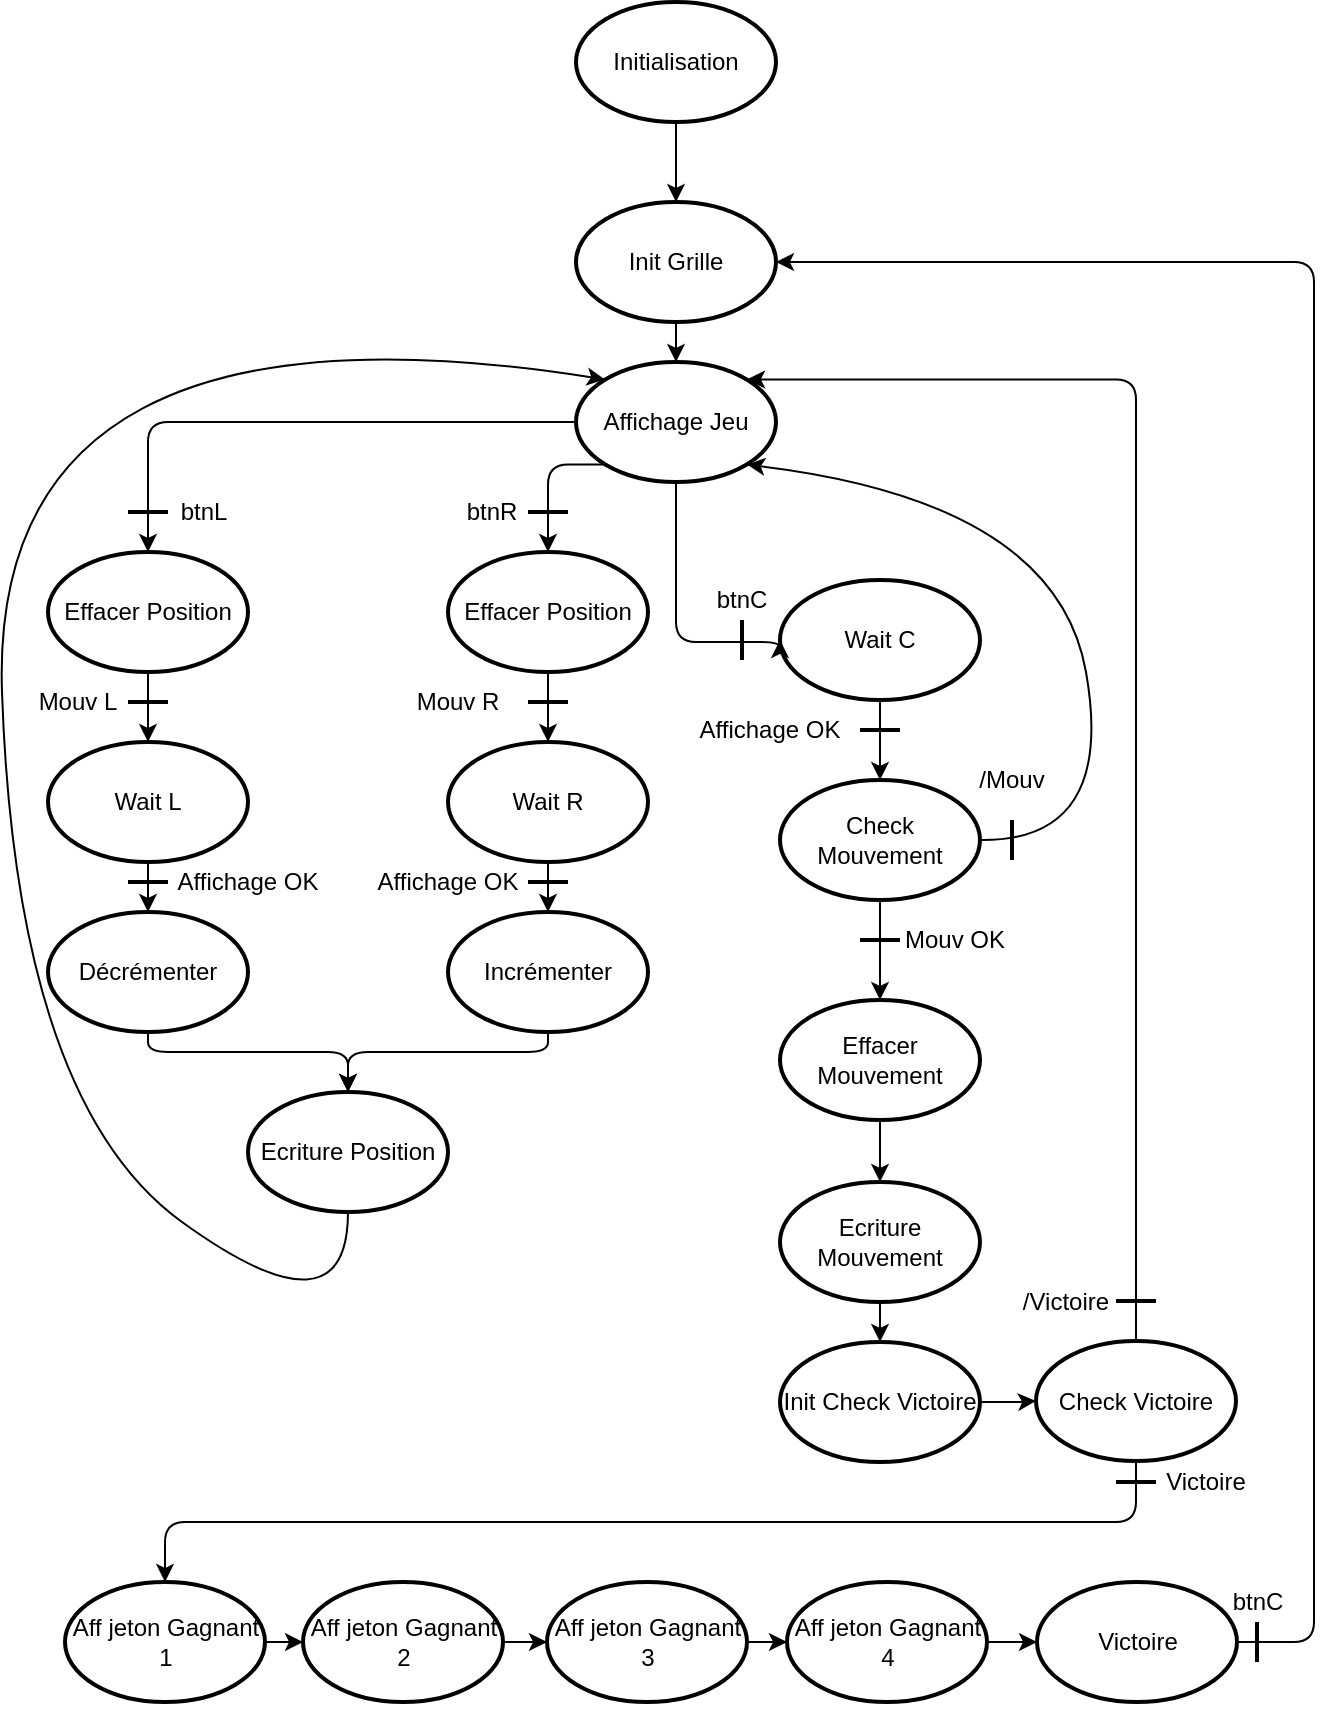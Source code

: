 <mxfile version="14.5.4" type="github">
  <diagram id="5OFIwjwOpZy66Hm72HxT" name="Diagram">
    <mxGraphModel dx="1689" dy="964" grid="1" gridSize="10" guides="1" tooltips="1" connect="1" arrows="1" fold="1" page="1" pageScale="1" pageWidth="827" pageHeight="1169" math="0" shadow="0">
      <root>
        <mxCell id="FxJEeXv54mvQC0yCKcCh-0" />
        <mxCell id="FxJEeXv54mvQC0yCKcCh-1" parent="FxJEeXv54mvQC0yCKcCh-0" />
        <mxCell id="XOij1qBWQ27LOcNDJQRb-13" value="" style="edgeStyle=orthogonalEdgeStyle;rounded=0;orthogonalLoop=1;jettySize=auto;html=1;" parent="FxJEeXv54mvQC0yCKcCh-1" source="XOij1qBWQ27LOcNDJQRb-0" target="XOij1qBWQ27LOcNDJQRb-1" edge="1">
          <mxGeometry relative="1" as="geometry" />
        </mxCell>
        <mxCell id="XOij1qBWQ27LOcNDJQRb-0" value="Initialisation" style="strokeWidth=2;html=1;shape=mxgraph.flowchart.start_2;whiteSpace=wrap;" parent="FxJEeXv54mvQC0yCKcCh-1" vertex="1">
          <mxGeometry x="301" y="20" width="100" height="60" as="geometry" />
        </mxCell>
        <mxCell id="XOij1qBWQ27LOcNDJQRb-14" value="" style="edgeStyle=orthogonalEdgeStyle;rounded=0;orthogonalLoop=1;jettySize=auto;html=1;" parent="FxJEeXv54mvQC0yCKcCh-1" source="XOij1qBWQ27LOcNDJQRb-1" target="XOij1qBWQ27LOcNDJQRb-2" edge="1">
          <mxGeometry relative="1" as="geometry" />
        </mxCell>
        <mxCell id="XOij1qBWQ27LOcNDJQRb-1" value="Init Grille" style="strokeWidth=2;html=1;shape=mxgraph.flowchart.start_2;whiteSpace=wrap;" parent="FxJEeXv54mvQC0yCKcCh-1" vertex="1">
          <mxGeometry x="301" y="120" width="100" height="60" as="geometry" />
        </mxCell>
        <mxCell id="XOij1qBWQ27LOcNDJQRb-2" value="Affichage Jeu" style="strokeWidth=2;html=1;shape=mxgraph.flowchart.start_2;whiteSpace=wrap;" parent="FxJEeXv54mvQC0yCKcCh-1" vertex="1">
          <mxGeometry x="301" y="200" width="100" height="60" as="geometry" />
        </mxCell>
        <mxCell id="XOij1qBWQ27LOcNDJQRb-3" value="Effacer Position" style="strokeWidth=2;html=1;shape=mxgraph.flowchart.start_2;whiteSpace=wrap;" parent="FxJEeXv54mvQC0yCKcCh-1" vertex="1">
          <mxGeometry x="37" y="295" width="100" height="60" as="geometry" />
        </mxCell>
        <mxCell id="XOij1qBWQ27LOcNDJQRb-4" value="Décrémenter" style="strokeWidth=2;html=1;shape=mxgraph.flowchart.start_2;whiteSpace=wrap;" parent="FxJEeXv54mvQC0yCKcCh-1" vertex="1">
          <mxGeometry x="37" y="475" width="100" height="60" as="geometry" />
        </mxCell>
        <mxCell id="XOij1qBWQ27LOcNDJQRb-6" value="Incrémenter" style="strokeWidth=2;html=1;shape=mxgraph.flowchart.start_2;whiteSpace=wrap;" parent="FxJEeXv54mvQC0yCKcCh-1" vertex="1">
          <mxGeometry x="237" y="475" width="100" height="60" as="geometry" />
        </mxCell>
        <mxCell id="XOij1qBWQ27LOcNDJQRb-7" value="Ecriture Position" style="strokeWidth=2;html=1;shape=mxgraph.flowchart.start_2;whiteSpace=wrap;" parent="FxJEeXv54mvQC0yCKcCh-1" vertex="1">
          <mxGeometry x="137" y="565" width="100" height="60" as="geometry" />
        </mxCell>
        <mxCell id="XOij1qBWQ27LOcNDJQRb-8" value="Check Mouvement" style="strokeWidth=2;html=1;shape=mxgraph.flowchart.start_2;whiteSpace=wrap;" parent="FxJEeXv54mvQC0yCKcCh-1" vertex="1">
          <mxGeometry x="403" y="409" width="100" height="60" as="geometry" />
        </mxCell>
        <mxCell id="3cJXaTfsFu-5jRHzpkVC-48" value="" style="edgeStyle=orthogonalEdgeStyle;rounded=0;orthogonalLoop=1;jettySize=auto;html=1;" parent="FxJEeXv54mvQC0yCKcCh-1" source="XOij1qBWQ27LOcNDJQRb-9" target="3cJXaTfsFu-5jRHzpkVC-47" edge="1">
          <mxGeometry relative="1" as="geometry" />
        </mxCell>
        <mxCell id="XOij1qBWQ27LOcNDJQRb-9" value="Ecriture Mouvement" style="strokeWidth=2;html=1;shape=mxgraph.flowchart.start_2;whiteSpace=wrap;" parent="FxJEeXv54mvQC0yCKcCh-1" vertex="1">
          <mxGeometry x="403" y="610" width="100" height="60" as="geometry" />
        </mxCell>
        <mxCell id="XOij1qBWQ27LOcNDJQRb-10" value="Check Victoire" style="strokeWidth=2;html=1;shape=mxgraph.flowchart.start_2;whiteSpace=wrap;" parent="FxJEeXv54mvQC0yCKcCh-1" vertex="1">
          <mxGeometry x="531" y="689.5" width="100" height="60" as="geometry" />
        </mxCell>
        <mxCell id="XOij1qBWQ27LOcNDJQRb-20" value="" style="edgeStyle=segmentEdgeStyle;endArrow=classic;html=1;exitX=0.5;exitY=1;exitDx=0;exitDy=0;exitPerimeter=0;entryX=0.5;entryY=0;entryDx=0;entryDy=0;entryPerimeter=0;" parent="FxJEeXv54mvQC0yCKcCh-1" source="XOij1qBWQ27LOcNDJQRb-6" target="XOij1qBWQ27LOcNDJQRb-7" edge="1">
          <mxGeometry width="50" height="50" relative="1" as="geometry">
            <mxPoint x="247" y="435" as="sourcePoint" />
            <mxPoint x="297" y="485" as="targetPoint" />
            <Array as="points">
              <mxPoint x="287" y="545" />
              <mxPoint x="187" y="545" />
            </Array>
          </mxGeometry>
        </mxCell>
        <mxCell id="XOij1qBWQ27LOcNDJQRb-21" value="" style="edgeStyle=segmentEdgeStyle;endArrow=classic;html=1;exitX=0.5;exitY=1;exitDx=0;exitDy=0;exitPerimeter=0;entryX=0.5;entryY=0;entryDx=0;entryDy=0;entryPerimeter=0;" parent="FxJEeXv54mvQC0yCKcCh-1" source="XOij1qBWQ27LOcNDJQRb-4" target="XOij1qBWQ27LOcNDJQRb-7" edge="1">
          <mxGeometry width="50" height="50" relative="1" as="geometry">
            <mxPoint x="297" y="545" as="sourcePoint" />
            <mxPoint x="197" y="565" as="targetPoint" />
            <Array as="points">
              <mxPoint x="87" y="545" />
              <mxPoint x="187" y="545" />
            </Array>
          </mxGeometry>
        </mxCell>
        <mxCell id="LFS2rzkwwk1ABVOOdTsW-0" value="" style="line;strokeWidth=2;html=1;" parent="FxJEeXv54mvQC0yCKcCh-1" vertex="1">
          <mxGeometry x="77" y="270" width="20" height="10" as="geometry" />
        </mxCell>
        <mxCell id="LFS2rzkwwk1ABVOOdTsW-1" value="btnL" style="text;html=1;strokeColor=none;fillColor=none;align=center;verticalAlign=middle;whiteSpace=wrap;rounded=0;" parent="FxJEeXv54mvQC0yCKcCh-1" vertex="1">
          <mxGeometry x="97" y="265" width="36" height="20" as="geometry" />
        </mxCell>
        <mxCell id="LFS2rzkwwk1ABVOOdTsW-2" value="" style="line;strokeWidth=2;html=1;" parent="FxJEeXv54mvQC0yCKcCh-1" vertex="1">
          <mxGeometry x="277" y="270" width="20" height="10" as="geometry" />
        </mxCell>
        <mxCell id="LFS2rzkwwk1ABVOOdTsW-3" value="Mouv R" style="text;html=1;strokeColor=none;fillColor=none;align=center;verticalAlign=middle;whiteSpace=wrap;rounded=0;" parent="FxJEeXv54mvQC0yCKcCh-1" vertex="1">
          <mxGeometry x="207" y="360" width="70" height="20" as="geometry" />
        </mxCell>
        <mxCell id="LFS2rzkwwk1ABVOOdTsW-4" value="" style="line;strokeWidth=2;html=1;" parent="FxJEeXv54mvQC0yCKcCh-1" vertex="1">
          <mxGeometry x="277" y="365" width="20" height="10" as="geometry" />
        </mxCell>
        <mxCell id="LFS2rzkwwk1ABVOOdTsW-5" value="Mouv L" style="text;html=1;strokeColor=none;fillColor=none;align=center;verticalAlign=middle;whiteSpace=wrap;rounded=0;" parent="FxJEeXv54mvQC0yCKcCh-1" vertex="1">
          <mxGeometry x="17" y="360" width="70" height="20" as="geometry" />
        </mxCell>
        <mxCell id="LFS2rzkwwk1ABVOOdTsW-6" value="" style="line;strokeWidth=2;html=1;" parent="FxJEeXv54mvQC0yCKcCh-1" vertex="1">
          <mxGeometry x="77" y="365" width="20" height="10" as="geometry" />
        </mxCell>
        <mxCell id="LFS2rzkwwk1ABVOOdTsW-7" value="btnC" style="text;html=1;strokeColor=none;fillColor=none;align=center;verticalAlign=middle;whiteSpace=wrap;rounded=0;" parent="FxJEeXv54mvQC0yCKcCh-1" vertex="1">
          <mxGeometry x="369" y="309" width="30" height="20" as="geometry" />
        </mxCell>
        <mxCell id="LFS2rzkwwk1ABVOOdTsW-8" value="" style="line;strokeWidth=2;html=1;rotation=-90;" parent="FxJEeXv54mvQC0yCKcCh-1" vertex="1">
          <mxGeometry x="374" y="334" width="20" height="10" as="geometry" />
        </mxCell>
        <mxCell id="LFS2rzkwwk1ABVOOdTsW-9" value="/Mouv" style="text;html=1;strokeColor=none;fillColor=none;align=center;verticalAlign=middle;whiteSpace=wrap;rounded=0;" parent="FxJEeXv54mvQC0yCKcCh-1" vertex="1">
          <mxGeometry x="499" y="399" width="40" height="20" as="geometry" />
        </mxCell>
        <mxCell id="LFS2rzkwwk1ABVOOdTsW-10" value="" style="line;strokeWidth=2;html=1;rotation=-90;" parent="FxJEeXv54mvQC0yCKcCh-1" vertex="1">
          <mxGeometry x="509" y="434" width="20" height="10" as="geometry" />
        </mxCell>
        <mxCell id="LFS2rzkwwk1ABVOOdTsW-11" value="Mouv OK" style="text;html=1;strokeColor=none;fillColor=none;align=center;verticalAlign=middle;whiteSpace=wrap;rounded=0;" parent="FxJEeXv54mvQC0yCKcCh-1" vertex="1">
          <mxGeometry x="463" y="479" width="55" height="20" as="geometry" />
        </mxCell>
        <mxCell id="LFS2rzkwwk1ABVOOdTsW-12" value="" style="line;strokeWidth=2;html=1;rotation=0;" parent="FxJEeXv54mvQC0yCKcCh-1" vertex="1">
          <mxGeometry x="443" y="484" width="20" height="10" as="geometry" />
        </mxCell>
        <mxCell id="LFS2rzkwwk1ABVOOdTsW-14" value="/Victoire" style="text;html=1;strokeColor=none;fillColor=none;align=center;verticalAlign=middle;whiteSpace=wrap;rounded=0;" parent="FxJEeXv54mvQC0yCKcCh-1" vertex="1">
          <mxGeometry x="521" y="659.5" width="50" height="20" as="geometry" />
        </mxCell>
        <mxCell id="LFS2rzkwwk1ABVOOdTsW-15" value="" style="line;strokeWidth=2;html=1;rotation=-180;" parent="FxJEeXv54mvQC0yCKcCh-1" vertex="1">
          <mxGeometry x="571" y="664.5" width="20" height="10" as="geometry" />
        </mxCell>
        <mxCell id="LFS2rzkwwk1ABVOOdTsW-16" value="Victoire" style="text;html=1;strokeColor=none;fillColor=none;align=center;verticalAlign=middle;whiteSpace=wrap;rounded=0;" parent="FxJEeXv54mvQC0yCKcCh-1" vertex="1">
          <mxGeometry x="591" y="750" width="50" height="20" as="geometry" />
        </mxCell>
        <mxCell id="3cJXaTfsFu-5jRHzpkVC-56" value="" style="edgeStyle=orthogonalEdgeStyle;rounded=0;orthogonalLoop=1;jettySize=auto;html=1;" parent="FxJEeXv54mvQC0yCKcCh-1" source="ZkQovS-TSHOP-TYoGp-W-0" target="3cJXaTfsFu-5jRHzpkVC-52" edge="1">
          <mxGeometry relative="1" as="geometry" />
        </mxCell>
        <mxCell id="ZkQovS-TSHOP-TYoGp-W-0" value="Aff jeton Gagnant 1" style="strokeWidth=2;html=1;shape=mxgraph.flowchart.start_2;whiteSpace=wrap;" parent="FxJEeXv54mvQC0yCKcCh-1" vertex="1">
          <mxGeometry x="45.5" y="810" width="100" height="60" as="geometry" />
        </mxCell>
        <mxCell id="ZkQovS-TSHOP-TYoGp-W-3" value="" style="line;strokeWidth=2;html=1;rotation=0;" parent="FxJEeXv54mvQC0yCKcCh-1" vertex="1">
          <mxGeometry x="571" y="755" width="20" height="10" as="geometry" />
        </mxCell>
        <mxCell id="3cJXaTfsFu-5jRHzpkVC-40" value="" style="edgeStyle=orthogonalEdgeStyle;rounded=0;orthogonalLoop=1;jettySize=auto;html=1;" parent="FxJEeXv54mvQC0yCKcCh-1" source="0" target="XOij1qBWQ27LOcNDJQRb-9" edge="1">
          <mxGeometry relative="1" as="geometry" />
        </mxCell>
        <mxCell id="0" value="Effacer Mouvement" style="strokeWidth=2;html=1;shape=mxgraph.flowchart.start_2;whiteSpace=wrap;" parent="FxJEeXv54mvQC0yCKcCh-1" vertex="1">
          <mxGeometry x="403" y="519" width="100" height="60" as="geometry" />
        </mxCell>
        <mxCell id="1" value="" style="edgeStyle=segmentEdgeStyle;endArrow=classic;html=1;exitX=0.5;exitY=1;exitDx=0;exitDy=0;exitPerimeter=0;entryX=0.5;entryY=0;entryDx=0;entryDy=0;entryPerimeter=0;" parent="FxJEeXv54mvQC0yCKcCh-1" source="XOij1qBWQ27LOcNDJQRb-8" target="0" edge="1">
          <mxGeometry width="50" height="50" relative="1" as="geometry">
            <mxPoint x="473" y="589" as="sourcePoint" />
            <mxPoint x="523" y="539" as="targetPoint" />
          </mxGeometry>
        </mxCell>
        <mxCell id="3cJXaTfsFu-5jRHzpkVC-7" value="" style="edgeStyle=orthogonalEdgeStyle;rounded=0;orthogonalLoop=1;jettySize=auto;html=1;" parent="FxJEeXv54mvQC0yCKcCh-1" source="3cJXaTfsFu-5jRHzpkVC-5" target="XOij1qBWQ27LOcNDJQRb-4" edge="1">
          <mxGeometry relative="1" as="geometry" />
        </mxCell>
        <mxCell id="3cJXaTfsFu-5jRHzpkVC-5" value="Wait L" style="strokeWidth=2;html=1;shape=mxgraph.flowchart.start_2;whiteSpace=wrap;" parent="FxJEeXv54mvQC0yCKcCh-1" vertex="1">
          <mxGeometry x="37" y="390" width="100" height="60" as="geometry" />
        </mxCell>
        <mxCell id="3cJXaTfsFu-5jRHzpkVC-8" value="" style="edgeStyle=orthogonalEdgeStyle;rounded=0;orthogonalLoop=1;jettySize=auto;html=1;" parent="FxJEeXv54mvQC0yCKcCh-1" source="3cJXaTfsFu-5jRHzpkVC-6" target="XOij1qBWQ27LOcNDJQRb-6" edge="1">
          <mxGeometry relative="1" as="geometry" />
        </mxCell>
        <mxCell id="3cJXaTfsFu-5jRHzpkVC-6" value="Wait R" style="strokeWidth=2;html=1;shape=mxgraph.flowchart.start_2;whiteSpace=wrap;" parent="FxJEeXv54mvQC0yCKcCh-1" vertex="1">
          <mxGeometry x="237" y="390" width="100" height="60" as="geometry" />
        </mxCell>
        <mxCell id="3cJXaTfsFu-5jRHzpkVC-11" value="Affichage OK" style="text;html=1;strokeColor=none;fillColor=none;align=center;verticalAlign=middle;whiteSpace=wrap;rounded=0;" parent="FxJEeXv54mvQC0yCKcCh-1" vertex="1">
          <mxGeometry x="97" y="450" width="80" height="20" as="geometry" />
        </mxCell>
        <mxCell id="3cJXaTfsFu-5jRHzpkVC-12" value="" style="line;strokeWidth=2;html=1;" parent="FxJEeXv54mvQC0yCKcCh-1" vertex="1">
          <mxGeometry x="77" y="455" width="20" height="10" as="geometry" />
        </mxCell>
        <mxCell id="3cJXaTfsFu-5jRHzpkVC-13" value="Affichage OK" style="text;html=1;strokeColor=none;fillColor=none;align=center;verticalAlign=middle;whiteSpace=wrap;rounded=0;" parent="FxJEeXv54mvQC0yCKcCh-1" vertex="1">
          <mxGeometry x="197" y="450" width="80" height="20" as="geometry" />
        </mxCell>
        <mxCell id="3cJXaTfsFu-5jRHzpkVC-14" value="" style="line;strokeWidth=2;html=1;" parent="FxJEeXv54mvQC0yCKcCh-1" vertex="1">
          <mxGeometry x="277" y="455" width="20" height="10" as="geometry" />
        </mxCell>
        <mxCell id="3cJXaTfsFu-5jRHzpkVC-26" value="" style="edgeStyle=orthogonalEdgeStyle;rounded=0;orthogonalLoop=1;jettySize=auto;html=1;" parent="FxJEeXv54mvQC0yCKcCh-1" source="3cJXaTfsFu-5jRHzpkVC-15" target="XOij1qBWQ27LOcNDJQRb-8" edge="1">
          <mxGeometry relative="1" as="geometry" />
        </mxCell>
        <mxCell id="3cJXaTfsFu-5jRHzpkVC-15" value="Wait C" style="strokeWidth=2;html=1;shape=mxgraph.flowchart.start_2;whiteSpace=wrap;" parent="FxJEeXv54mvQC0yCKcCh-1" vertex="1">
          <mxGeometry x="403" y="309" width="100" height="60" as="geometry" />
        </mxCell>
        <mxCell id="3cJXaTfsFu-5jRHzpkVC-20" value="Affichage OK" style="text;html=1;strokeColor=none;fillColor=none;align=center;verticalAlign=middle;whiteSpace=wrap;rounded=0;" parent="FxJEeXv54mvQC0yCKcCh-1" vertex="1">
          <mxGeometry x="361" y="374" width="74" height="20" as="geometry" />
        </mxCell>
        <mxCell id="3cJXaTfsFu-5jRHzpkVC-21" value="" style="line;strokeWidth=2;html=1;rotation=-180;" parent="FxJEeXv54mvQC0yCKcCh-1" vertex="1">
          <mxGeometry x="443" y="379" width="20" height="10" as="geometry" />
        </mxCell>
        <mxCell id="3cJXaTfsFu-5jRHzpkVC-23" value="" style="curved=1;endArrow=classic;html=1;exitX=0.5;exitY=1;exitDx=0;exitDy=0;exitPerimeter=0;entryX=0.145;entryY=0.145;entryDx=0;entryDy=0;entryPerimeter=0;" parent="FxJEeXv54mvQC0yCKcCh-1" source="XOij1qBWQ27LOcNDJQRb-7" target="XOij1qBWQ27LOcNDJQRb-2" edge="1">
          <mxGeometry width="50" height="50" relative="1" as="geometry">
            <mxPoint x="-314.5" y="705" as="sourcePoint" />
            <mxPoint x="-479" y="53.7" as="targetPoint" />
            <Array as="points">
              <mxPoint x="187" y="690" />
              <mxPoint x="21" y="570" />
              <mxPoint x="7" y="160" />
            </Array>
          </mxGeometry>
        </mxCell>
        <mxCell id="3cJXaTfsFu-5jRHzpkVC-25" value="" style="edgeStyle=segmentEdgeStyle;endArrow=classic;html=1;exitX=0.5;exitY=1;exitDx=0;exitDy=0;exitPerimeter=0;entryX=0;entryY=0.5;entryDx=0;entryDy=0;entryPerimeter=0;" parent="FxJEeXv54mvQC0yCKcCh-1" source="XOij1qBWQ27LOcNDJQRb-2" target="3cJXaTfsFu-5jRHzpkVC-15" edge="1">
          <mxGeometry width="50" height="50" relative="1" as="geometry">
            <mxPoint x="325.5" y="261.3" as="sourcePoint" />
            <mxPoint x="231" y="320" as="targetPoint" />
            <Array as="points">
              <mxPoint x="351" y="340" />
            </Array>
          </mxGeometry>
        </mxCell>
        <mxCell id="3cJXaTfsFu-5jRHzpkVC-27" value="" style="curved=1;endArrow=classic;html=1;exitX=1;exitY=0.5;exitDx=0;exitDy=0;exitPerimeter=0;entryX=0.855;entryY=0.855;entryDx=0;entryDy=0;entryPerimeter=0;" parent="FxJEeXv54mvQC0yCKcCh-1" source="XOij1qBWQ27LOcNDJQRb-8" target="XOij1qBWQ27LOcNDJQRb-2" edge="1">
          <mxGeometry width="50" height="50" relative="1" as="geometry">
            <mxPoint x="231" y="635" as="sourcePoint" />
            <mxPoint x="311" y="240" as="targetPoint" />
            <Array as="points">
              <mxPoint x="571" y="440" />
              <mxPoint x="541" y="270" />
            </Array>
          </mxGeometry>
        </mxCell>
        <mxCell id="3cJXaTfsFu-5jRHzpkVC-28" style="edgeStyle=orthogonalEdgeStyle;rounded=0;orthogonalLoop=1;jettySize=auto;html=1;exitX=0.5;exitY=1;exitDx=0;exitDy=0;exitPerimeter=0;" parent="FxJEeXv54mvQC0yCKcCh-1" source="ZkQovS-TSHOP-TYoGp-W-0" target="ZkQovS-TSHOP-TYoGp-W-0" edge="1">
          <mxGeometry relative="1" as="geometry" />
        </mxCell>
        <mxCell id="3cJXaTfsFu-5jRHzpkVC-33" value="" style="edgeStyle=segmentEdgeStyle;endArrow=classic;html=1;exitX=0.5;exitY=0;exitDx=0;exitDy=0;exitPerimeter=0;entryX=0.855;entryY=0.145;entryDx=0;entryDy=0;entryPerimeter=0;" parent="FxJEeXv54mvQC0yCKcCh-1" source="XOij1qBWQ27LOcNDJQRb-10" target="XOij1qBWQ27LOcNDJQRb-2" edge="1">
          <mxGeometry width="50" height="50" relative="1" as="geometry">
            <mxPoint x="816.5" y="538.7" as="sourcePoint" />
            <mxPoint x="851" y="490" as="targetPoint" />
            <Array as="points">
              <mxPoint x="581" y="209" />
            </Array>
          </mxGeometry>
        </mxCell>
        <mxCell id="3cJXaTfsFu-5jRHzpkVC-35" value="" style="edgeStyle=segmentEdgeStyle;endArrow=classic;html=1;entryX=1;entryY=0.5;entryDx=0;entryDy=0;entryPerimeter=0;exitX=1;exitY=0.5;exitDx=0;exitDy=0;exitPerimeter=0;" parent="FxJEeXv54mvQC0yCKcCh-1" source="3cJXaTfsFu-5jRHzpkVC-51" target="XOij1qBWQ27LOcNDJQRb-1" edge="1">
          <mxGeometry width="50" height="50" relative="1" as="geometry">
            <mxPoint x="791" y="830" as="sourcePoint" />
            <mxPoint x="411" y="120" as="targetPoint" />
            <Array as="points">
              <mxPoint x="670" y="840" />
              <mxPoint x="670" y="150" />
            </Array>
          </mxGeometry>
        </mxCell>
        <mxCell id="3cJXaTfsFu-5jRHzpkVC-38" value="btnC" style="text;html=1;strokeColor=none;fillColor=none;align=center;verticalAlign=middle;whiteSpace=wrap;rounded=0;" parent="FxJEeXv54mvQC0yCKcCh-1" vertex="1">
          <mxGeometry x="626.5" y="810" width="30" height="20" as="geometry" />
        </mxCell>
        <mxCell id="3cJXaTfsFu-5jRHzpkVC-39" value="" style="line;strokeWidth=2;html=1;rotation=-90;" parent="FxJEeXv54mvQC0yCKcCh-1" vertex="1">
          <mxGeometry x="631.5" y="835" width="20" height="10" as="geometry" />
        </mxCell>
        <mxCell id="3cJXaTfsFu-5jRHzpkVC-41" value="Effacer Position" style="strokeWidth=2;html=1;shape=mxgraph.flowchart.start_2;whiteSpace=wrap;" parent="FxJEeXv54mvQC0yCKcCh-1" vertex="1">
          <mxGeometry x="237" y="295" width="100" height="60" as="geometry" />
        </mxCell>
        <mxCell id="3cJXaTfsFu-5jRHzpkVC-42" value="" style="edgeStyle=orthogonalEdgeStyle;rounded=0;orthogonalLoop=1;jettySize=auto;html=1;exitX=0.5;exitY=1;exitDx=0;exitDy=0;exitPerimeter=0;" parent="FxJEeXv54mvQC0yCKcCh-1" source="3cJXaTfsFu-5jRHzpkVC-41" edge="1">
          <mxGeometry relative="1" as="geometry">
            <mxPoint x="297" y="460" as="sourcePoint" />
            <mxPoint x="287" y="390" as="targetPoint" />
          </mxGeometry>
        </mxCell>
        <mxCell id="3cJXaTfsFu-5jRHzpkVC-43" value="" style="edgeStyle=orthogonalEdgeStyle;rounded=0;orthogonalLoop=1;jettySize=auto;html=1;exitX=0.5;exitY=1;exitDx=0;exitDy=0;exitPerimeter=0;entryX=0.5;entryY=0;entryDx=0;entryDy=0;entryPerimeter=0;" parent="FxJEeXv54mvQC0yCKcCh-1" source="XOij1qBWQ27LOcNDJQRb-3" target="3cJXaTfsFu-5jRHzpkVC-5" edge="1">
          <mxGeometry relative="1" as="geometry">
            <mxPoint x="297" y="365" as="sourcePoint" />
            <mxPoint x="297" y="400" as="targetPoint" />
          </mxGeometry>
        </mxCell>
        <mxCell id="3cJXaTfsFu-5jRHzpkVC-44" value="" style="edgeStyle=segmentEdgeStyle;endArrow=classic;html=1;exitX=0;exitY=0.5;exitDx=0;exitDy=0;exitPerimeter=0;entryX=0.5;entryY=0;entryDx=0;entryDy=0;entryPerimeter=0;" parent="FxJEeXv54mvQC0yCKcCh-1" source="XOij1qBWQ27LOcNDJQRb-2" target="XOij1qBWQ27LOcNDJQRb-3" edge="1">
          <mxGeometry width="50" height="50" relative="1" as="geometry">
            <mxPoint x="361.0" y="270" as="sourcePoint" />
            <mxPoint x="413" y="349" as="targetPoint" />
            <Array as="points">
              <mxPoint x="87" y="230" />
            </Array>
          </mxGeometry>
        </mxCell>
        <mxCell id="3cJXaTfsFu-5jRHzpkVC-45" value="" style="edgeStyle=segmentEdgeStyle;endArrow=classic;html=1;exitX=0.145;exitY=0.855;exitDx=0;exitDy=0;exitPerimeter=0;entryX=0.5;entryY=0;entryDx=0;entryDy=0;entryPerimeter=0;" parent="FxJEeXv54mvQC0yCKcCh-1" source="XOij1qBWQ27LOcNDJQRb-2" target="3cJXaTfsFu-5jRHzpkVC-41" edge="1">
          <mxGeometry width="50" height="50" relative="1" as="geometry">
            <mxPoint x="311" y="240" as="sourcePoint" />
            <mxPoint x="97" y="305" as="targetPoint" />
            <Array as="points">
              <mxPoint x="287" y="251" />
            </Array>
          </mxGeometry>
        </mxCell>
        <mxCell id="3cJXaTfsFu-5jRHzpkVC-46" value="btnR" style="text;html=1;strokeColor=none;fillColor=none;align=center;verticalAlign=middle;whiteSpace=wrap;rounded=0;" parent="FxJEeXv54mvQC0yCKcCh-1" vertex="1">
          <mxGeometry x="241" y="265" width="36" height="20" as="geometry" />
        </mxCell>
        <mxCell id="3cJXaTfsFu-5jRHzpkVC-49" value="" style="edgeStyle=orthogonalEdgeStyle;rounded=0;orthogonalLoop=1;jettySize=auto;html=1;entryX=0;entryY=0.5;entryDx=0;entryDy=0;entryPerimeter=0;" parent="FxJEeXv54mvQC0yCKcCh-1" source="3cJXaTfsFu-5jRHzpkVC-47" target="XOij1qBWQ27LOcNDJQRb-10" edge="1">
          <mxGeometry relative="1" as="geometry" />
        </mxCell>
        <mxCell id="3cJXaTfsFu-5jRHzpkVC-47" value="Init Check Victoire" style="strokeWidth=2;html=1;shape=mxgraph.flowchart.start_2;whiteSpace=wrap;" parent="FxJEeXv54mvQC0yCKcCh-1" vertex="1">
          <mxGeometry x="403" y="690" width="100" height="60" as="geometry" />
        </mxCell>
        <mxCell id="3cJXaTfsFu-5jRHzpkVC-51" value="Victoire" style="strokeWidth=2;html=1;shape=mxgraph.flowchart.start_2;whiteSpace=wrap;" parent="FxJEeXv54mvQC0yCKcCh-1" vertex="1">
          <mxGeometry x="531.5" y="810" width="100" height="60" as="geometry" />
        </mxCell>
        <mxCell id="3cJXaTfsFu-5jRHzpkVC-57" value="" style="edgeStyle=orthogonalEdgeStyle;rounded=0;orthogonalLoop=1;jettySize=auto;html=1;" parent="FxJEeXv54mvQC0yCKcCh-1" source="3cJXaTfsFu-5jRHzpkVC-52" target="3cJXaTfsFu-5jRHzpkVC-53" edge="1">
          <mxGeometry relative="1" as="geometry" />
        </mxCell>
        <mxCell id="3cJXaTfsFu-5jRHzpkVC-52" value="Aff jeton Gagnant 2" style="strokeWidth=2;html=1;shape=mxgraph.flowchart.start_2;whiteSpace=wrap;" parent="FxJEeXv54mvQC0yCKcCh-1" vertex="1">
          <mxGeometry x="164.5" y="810" width="100" height="60" as="geometry" />
        </mxCell>
        <mxCell id="3cJXaTfsFu-5jRHzpkVC-58" value="" style="edgeStyle=orthogonalEdgeStyle;rounded=0;orthogonalLoop=1;jettySize=auto;html=1;" parent="FxJEeXv54mvQC0yCKcCh-1" source="3cJXaTfsFu-5jRHzpkVC-53" target="3cJXaTfsFu-5jRHzpkVC-54" edge="1">
          <mxGeometry relative="1" as="geometry" />
        </mxCell>
        <mxCell id="3cJXaTfsFu-5jRHzpkVC-53" value="Aff jeton Gagnant 3" style="strokeWidth=2;html=1;shape=mxgraph.flowchart.start_2;whiteSpace=wrap;" parent="FxJEeXv54mvQC0yCKcCh-1" vertex="1">
          <mxGeometry x="286.5" y="810" width="100" height="60" as="geometry" />
        </mxCell>
        <mxCell id="3cJXaTfsFu-5jRHzpkVC-59" value="" style="edgeStyle=orthogonalEdgeStyle;rounded=0;orthogonalLoop=1;jettySize=auto;html=1;entryX=0;entryY=0.5;entryDx=0;entryDy=0;entryPerimeter=0;" parent="FxJEeXv54mvQC0yCKcCh-1" source="3cJXaTfsFu-5jRHzpkVC-54" target="3cJXaTfsFu-5jRHzpkVC-51" edge="1">
          <mxGeometry relative="1" as="geometry" />
        </mxCell>
        <mxCell id="3cJXaTfsFu-5jRHzpkVC-54" value="Aff jeton Gagnant 4" style="strokeWidth=2;html=1;shape=mxgraph.flowchart.start_2;whiteSpace=wrap;" parent="FxJEeXv54mvQC0yCKcCh-1" vertex="1">
          <mxGeometry x="406.5" y="810" width="100" height="60" as="geometry" />
        </mxCell>
        <mxCell id="3cJXaTfsFu-5jRHzpkVC-55" value="" style="edgeStyle=segmentEdgeStyle;endArrow=classic;html=1;exitX=0.5;exitY=1;exitDx=0;exitDy=0;exitPerimeter=0;entryX=0.5;entryY=0;entryDx=0;entryDy=0;entryPerimeter=0;" parent="FxJEeXv54mvQC0yCKcCh-1" source="XOij1qBWQ27LOcNDJQRb-10" target="ZkQovS-TSHOP-TYoGp-W-0" edge="1">
          <mxGeometry width="50" height="50" relative="1" as="geometry">
            <mxPoint x="626.5" y="708.2" as="sourcePoint" />
            <mxPoint x="661" y="659.517" as="targetPoint" />
            <Array as="points">
              <mxPoint x="581" y="780" />
              <mxPoint x="96" y="780" />
            </Array>
          </mxGeometry>
        </mxCell>
      </root>
    </mxGraphModel>
  </diagram>
</mxfile>
